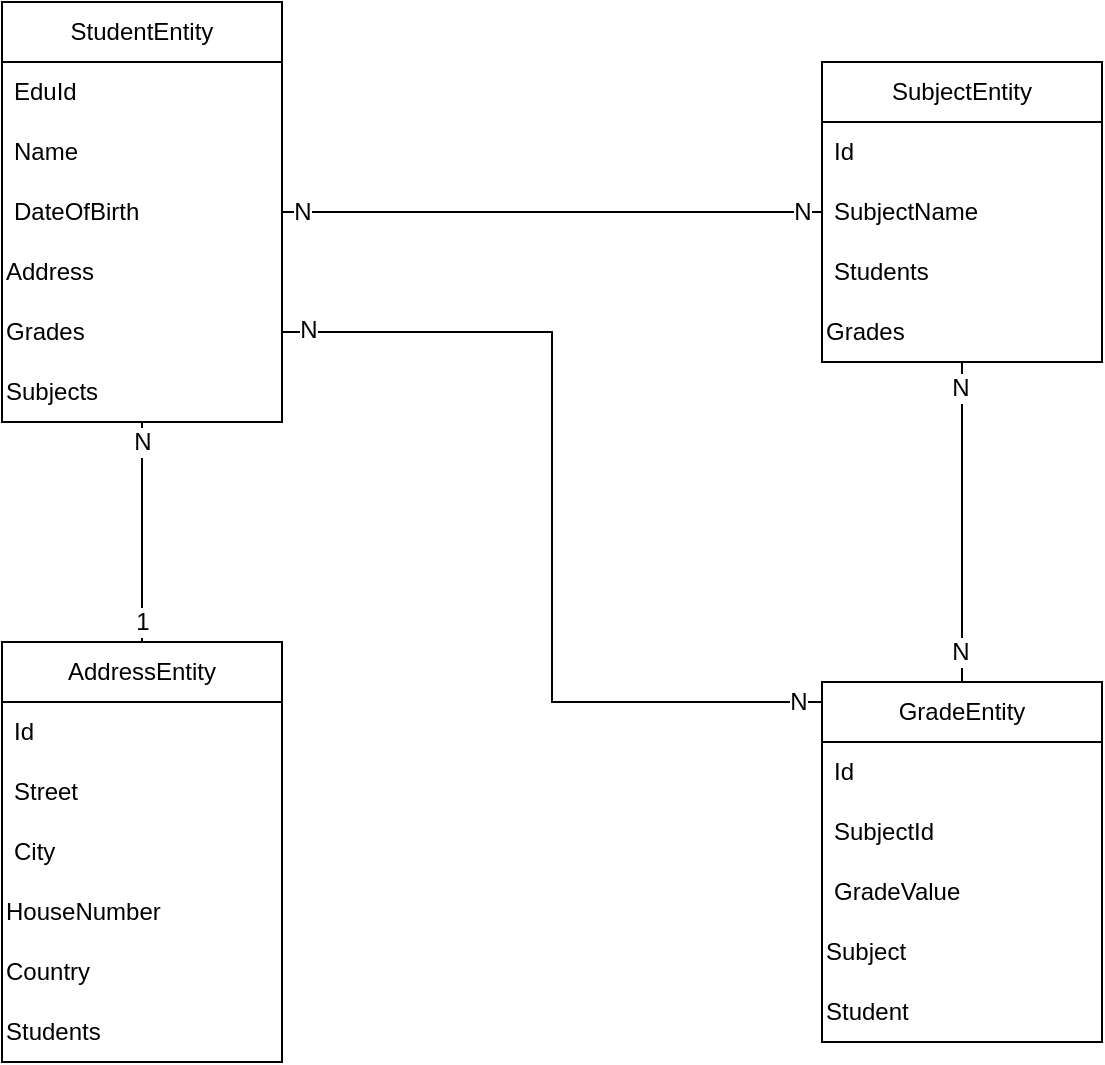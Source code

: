 <mxfile version="26.0.4">
  <diagram name="1 oldal" id="7hofR7cKz64PAnhXhXmz">
    <mxGraphModel dx="1393" dy="805" grid="1" gridSize="10" guides="1" tooltips="1" connect="1" arrows="1" fold="1" page="1" pageScale="1" pageWidth="827" pageHeight="1169" math="0" shadow="0">
      <root>
        <mxCell id="0" />
        <mxCell id="1" parent="0" />
        <mxCell id="QhJiTuoSOAiHCR8PdSNW-1" value="StudentEntity" style="swimlane;fontStyle=0;childLayout=stackLayout;horizontal=1;startSize=30;horizontalStack=0;resizeParent=1;resizeParentMax=0;resizeLast=0;collapsible=1;marginBottom=0;whiteSpace=wrap;html=1;" parent="1" vertex="1">
          <mxGeometry x="120" y="100" width="140" height="210" as="geometry" />
        </mxCell>
        <mxCell id="QhJiTuoSOAiHCR8PdSNW-2" value="EduId" style="text;strokeColor=none;fillColor=none;align=left;verticalAlign=middle;spacingLeft=4;spacingRight=4;overflow=hidden;points=[[0,0.5],[1,0.5]];portConstraint=eastwest;rotatable=0;whiteSpace=wrap;html=1;" parent="QhJiTuoSOAiHCR8PdSNW-1" vertex="1">
          <mxGeometry y="30" width="140" height="30" as="geometry" />
        </mxCell>
        <mxCell id="QhJiTuoSOAiHCR8PdSNW-3" value="Name" style="text;strokeColor=none;fillColor=none;align=left;verticalAlign=middle;spacingLeft=4;spacingRight=4;overflow=hidden;points=[[0,0.5],[1,0.5]];portConstraint=eastwest;rotatable=0;whiteSpace=wrap;html=1;" parent="QhJiTuoSOAiHCR8PdSNW-1" vertex="1">
          <mxGeometry y="60" width="140" height="30" as="geometry" />
        </mxCell>
        <mxCell id="QhJiTuoSOAiHCR8PdSNW-4" value="DateOfBirth" style="text;strokeColor=none;fillColor=none;align=left;verticalAlign=middle;spacingLeft=4;spacingRight=4;overflow=hidden;points=[[0,0.5],[1,0.5]];portConstraint=eastwest;rotatable=0;whiteSpace=wrap;html=1;" parent="QhJiTuoSOAiHCR8PdSNW-1" vertex="1">
          <mxGeometry y="90" width="140" height="30" as="geometry" />
        </mxCell>
        <mxCell id="SAx37Kzd4dIz1yl8l8S3-1" value="Address" style="text;html=1;align=left;verticalAlign=middle;whiteSpace=wrap;rounded=0;" parent="QhJiTuoSOAiHCR8PdSNW-1" vertex="1">
          <mxGeometry y="120" width="140" height="30" as="geometry" />
        </mxCell>
        <mxCell id="SAx37Kzd4dIz1yl8l8S3-2" value="Grades" style="text;html=1;align=left;verticalAlign=middle;whiteSpace=wrap;rounded=0;" parent="QhJiTuoSOAiHCR8PdSNW-1" vertex="1">
          <mxGeometry y="150" width="140" height="30" as="geometry" />
        </mxCell>
        <mxCell id="SAx37Kzd4dIz1yl8l8S3-3" value="Subjects" style="text;html=1;align=left;verticalAlign=middle;whiteSpace=wrap;rounded=0;" parent="QhJiTuoSOAiHCR8PdSNW-1" vertex="1">
          <mxGeometry y="180" width="140" height="30" as="geometry" />
        </mxCell>
        <mxCell id="zyBbYh9aLGvuMZSmmevP-1" style="edgeStyle=none;curved=1;rounded=0;orthogonalLoop=1;jettySize=auto;html=1;entryX=0.5;entryY=1;entryDx=0;entryDy=0;fontSize=12;startSize=8;endSize=8;endArrow=none;endFill=0;" edge="1" parent="1" source="SAx37Kzd4dIz1yl8l8S3-4" target="SAx37Kzd4dIz1yl8l8S3-3">
          <mxGeometry relative="1" as="geometry" />
        </mxCell>
        <mxCell id="zyBbYh9aLGvuMZSmmevP-4" value="1" style="edgeLabel;html=1;align=center;verticalAlign=middle;resizable=0;points=[];fontSize=12;" vertex="1" connectable="0" parent="zyBbYh9aLGvuMZSmmevP-1">
          <mxGeometry y="-2" relative="1" as="geometry">
            <mxPoint x="-2" y="45" as="offset" />
          </mxGeometry>
        </mxCell>
        <mxCell id="zyBbYh9aLGvuMZSmmevP-5" value="N" style="edgeLabel;html=1;align=center;verticalAlign=middle;resizable=0;points=[];fontSize=12;" vertex="1" connectable="0" parent="zyBbYh9aLGvuMZSmmevP-1">
          <mxGeometry x="-0.05" y="-4" relative="1" as="geometry">
            <mxPoint x="-4" y="-48" as="offset" />
          </mxGeometry>
        </mxCell>
        <mxCell id="SAx37Kzd4dIz1yl8l8S3-4" value="AddressEntity" style="swimlane;fontStyle=0;childLayout=stackLayout;horizontal=1;startSize=30;horizontalStack=0;resizeParent=1;resizeParentMax=0;resizeLast=0;collapsible=1;marginBottom=0;whiteSpace=wrap;html=1;" parent="1" vertex="1">
          <mxGeometry x="120" y="420" width="140" height="210" as="geometry" />
        </mxCell>
        <mxCell id="SAx37Kzd4dIz1yl8l8S3-5" value="Id" style="text;strokeColor=none;fillColor=none;align=left;verticalAlign=middle;spacingLeft=4;spacingRight=4;overflow=hidden;points=[[0,0.5],[1,0.5]];portConstraint=eastwest;rotatable=0;whiteSpace=wrap;html=1;" parent="SAx37Kzd4dIz1yl8l8S3-4" vertex="1">
          <mxGeometry y="30" width="140" height="30" as="geometry" />
        </mxCell>
        <mxCell id="SAx37Kzd4dIz1yl8l8S3-6" value="Street" style="text;strokeColor=none;fillColor=none;align=left;verticalAlign=middle;spacingLeft=4;spacingRight=4;overflow=hidden;points=[[0,0.5],[1,0.5]];portConstraint=eastwest;rotatable=0;whiteSpace=wrap;html=1;" parent="SAx37Kzd4dIz1yl8l8S3-4" vertex="1">
          <mxGeometry y="60" width="140" height="30" as="geometry" />
        </mxCell>
        <mxCell id="SAx37Kzd4dIz1yl8l8S3-7" value="City" style="text;strokeColor=none;fillColor=none;align=left;verticalAlign=middle;spacingLeft=4;spacingRight=4;overflow=hidden;points=[[0,0.5],[1,0.5]];portConstraint=eastwest;rotatable=0;whiteSpace=wrap;html=1;" parent="SAx37Kzd4dIz1yl8l8S3-4" vertex="1">
          <mxGeometry y="90" width="140" height="30" as="geometry" />
        </mxCell>
        <mxCell id="SAx37Kzd4dIz1yl8l8S3-8" value="HouseNumber" style="text;html=1;align=left;verticalAlign=middle;whiteSpace=wrap;rounded=0;" parent="SAx37Kzd4dIz1yl8l8S3-4" vertex="1">
          <mxGeometry y="120" width="140" height="30" as="geometry" />
        </mxCell>
        <mxCell id="SAx37Kzd4dIz1yl8l8S3-9" value="Country" style="text;html=1;align=left;verticalAlign=middle;whiteSpace=wrap;rounded=0;" parent="SAx37Kzd4dIz1yl8l8S3-4" vertex="1">
          <mxGeometry y="150" width="140" height="30" as="geometry" />
        </mxCell>
        <mxCell id="SAx37Kzd4dIz1yl8l8S3-10" value="Students" style="text;html=1;align=left;verticalAlign=middle;whiteSpace=wrap;rounded=0;" parent="SAx37Kzd4dIz1yl8l8S3-4" vertex="1">
          <mxGeometry y="180" width="140" height="30" as="geometry" />
        </mxCell>
        <mxCell id="zyBbYh9aLGvuMZSmmevP-8" style="edgeStyle=none;curved=1;rounded=0;orthogonalLoop=1;jettySize=auto;html=1;entryX=0.5;entryY=1;entryDx=0;entryDy=0;fontSize=12;startSize=8;endSize=8;endArrow=none;endFill=0;" edge="1" parent="1" source="SAx37Kzd4dIz1yl8l8S3-11" target="SAx37Kzd4dIz1yl8l8S3-21">
          <mxGeometry relative="1" as="geometry" />
        </mxCell>
        <mxCell id="zyBbYh9aLGvuMZSmmevP-11" value="N" style="edgeLabel;html=1;align=center;verticalAlign=middle;resizable=0;points=[];fontSize=12;" vertex="1" connectable="0" parent="zyBbYh9aLGvuMZSmmevP-8">
          <mxGeometry x="-0.812" y="1" relative="1" as="geometry">
            <mxPoint as="offset" />
          </mxGeometry>
        </mxCell>
        <mxCell id="zyBbYh9aLGvuMZSmmevP-12" value="N" style="edgeLabel;html=1;align=center;verticalAlign=middle;resizable=0;points=[];fontSize=12;" vertex="1" connectable="0" parent="zyBbYh9aLGvuMZSmmevP-8">
          <mxGeometry x="0.838" y="1" relative="1" as="geometry">
            <mxPoint as="offset" />
          </mxGeometry>
        </mxCell>
        <mxCell id="zyBbYh9aLGvuMZSmmevP-13" style="edgeStyle=orthogonalEdgeStyle;rounded=0;orthogonalLoop=1;jettySize=auto;html=1;entryX=1;entryY=0.5;entryDx=0;entryDy=0;fontSize=12;startSize=8;endSize=8;endArrow=none;endFill=0;" edge="1" parent="1" source="SAx37Kzd4dIz1yl8l8S3-11" target="SAx37Kzd4dIz1yl8l8S3-2">
          <mxGeometry relative="1" as="geometry">
            <Array as="points">
              <mxPoint x="395" y="450" />
              <mxPoint x="395" y="265" />
            </Array>
          </mxGeometry>
        </mxCell>
        <mxCell id="zyBbYh9aLGvuMZSmmevP-14" value="N" style="edgeLabel;html=1;align=center;verticalAlign=middle;resizable=0;points=[];fontSize=12;" vertex="1" connectable="0" parent="zyBbYh9aLGvuMZSmmevP-13">
          <mxGeometry x="-0.947" relative="1" as="geometry">
            <mxPoint as="offset" />
          </mxGeometry>
        </mxCell>
        <mxCell id="zyBbYh9aLGvuMZSmmevP-15" value="N" style="edgeLabel;html=1;align=center;verticalAlign=middle;resizable=0;points=[];fontSize=12;" vertex="1" connectable="0" parent="zyBbYh9aLGvuMZSmmevP-13">
          <mxGeometry x="0.943" y="-1" relative="1" as="geometry">
            <mxPoint as="offset" />
          </mxGeometry>
        </mxCell>
        <mxCell id="SAx37Kzd4dIz1yl8l8S3-11" value="GradeEntity" style="swimlane;fontStyle=0;childLayout=stackLayout;horizontal=1;startSize=30;horizontalStack=0;resizeParent=1;resizeParentMax=0;resizeLast=0;collapsible=1;marginBottom=0;whiteSpace=wrap;html=1;" parent="1" vertex="1">
          <mxGeometry x="530" y="440" width="140" height="180" as="geometry" />
        </mxCell>
        <mxCell id="SAx37Kzd4dIz1yl8l8S3-12" value="Id" style="text;strokeColor=none;fillColor=none;align=left;verticalAlign=middle;spacingLeft=4;spacingRight=4;overflow=hidden;points=[[0,0.5],[1,0.5]];portConstraint=eastwest;rotatable=0;whiteSpace=wrap;html=1;" parent="SAx37Kzd4dIz1yl8l8S3-11" vertex="1">
          <mxGeometry y="30" width="140" height="30" as="geometry" />
        </mxCell>
        <mxCell id="SAx37Kzd4dIz1yl8l8S3-13" value="SubjectId" style="text;strokeColor=none;fillColor=none;align=left;verticalAlign=middle;spacingLeft=4;spacingRight=4;overflow=hidden;points=[[0,0.5],[1,0.5]];portConstraint=eastwest;rotatable=0;whiteSpace=wrap;html=1;" parent="SAx37Kzd4dIz1yl8l8S3-11" vertex="1">
          <mxGeometry y="60" width="140" height="30" as="geometry" />
        </mxCell>
        <mxCell id="SAx37Kzd4dIz1yl8l8S3-14" value="GradeValue" style="text;strokeColor=none;fillColor=none;align=left;verticalAlign=middle;spacingLeft=4;spacingRight=4;overflow=hidden;points=[[0,0.5],[1,0.5]];portConstraint=eastwest;rotatable=0;whiteSpace=wrap;html=1;" parent="SAx37Kzd4dIz1yl8l8S3-11" vertex="1">
          <mxGeometry y="90" width="140" height="30" as="geometry" />
        </mxCell>
        <mxCell id="SAx37Kzd4dIz1yl8l8S3-15" value="Subject" style="text;html=1;align=left;verticalAlign=middle;whiteSpace=wrap;rounded=0;" parent="SAx37Kzd4dIz1yl8l8S3-11" vertex="1">
          <mxGeometry y="120" width="140" height="30" as="geometry" />
        </mxCell>
        <mxCell id="SAx37Kzd4dIz1yl8l8S3-16" value="Student" style="text;html=1;align=left;verticalAlign=middle;whiteSpace=wrap;rounded=0;" parent="SAx37Kzd4dIz1yl8l8S3-11" vertex="1">
          <mxGeometry y="150" width="140" height="30" as="geometry" />
        </mxCell>
        <mxCell id="SAx37Kzd4dIz1yl8l8S3-17" value="SubjectEntity" style="swimlane;fontStyle=0;childLayout=stackLayout;horizontal=1;startSize=30;horizontalStack=0;resizeParent=1;resizeParentMax=0;resizeLast=0;collapsible=1;marginBottom=0;whiteSpace=wrap;html=1;" parent="1" vertex="1">
          <mxGeometry x="530" y="130" width="140" height="150" as="geometry" />
        </mxCell>
        <mxCell id="SAx37Kzd4dIz1yl8l8S3-18" value="Id" style="text;strokeColor=none;fillColor=none;align=left;verticalAlign=middle;spacingLeft=4;spacingRight=4;overflow=hidden;points=[[0,0.5],[1,0.5]];portConstraint=eastwest;rotatable=0;whiteSpace=wrap;html=1;" parent="SAx37Kzd4dIz1yl8l8S3-17" vertex="1">
          <mxGeometry y="30" width="140" height="30" as="geometry" />
        </mxCell>
        <mxCell id="SAx37Kzd4dIz1yl8l8S3-19" value="SubjectName" style="text;strokeColor=none;fillColor=none;align=left;verticalAlign=middle;spacingLeft=4;spacingRight=4;overflow=hidden;points=[[0,0.5],[1,0.5]];portConstraint=eastwest;rotatable=0;whiteSpace=wrap;html=1;" parent="SAx37Kzd4dIz1yl8l8S3-17" vertex="1">
          <mxGeometry y="60" width="140" height="30" as="geometry" />
        </mxCell>
        <mxCell id="SAx37Kzd4dIz1yl8l8S3-20" value="Students" style="text;strokeColor=none;fillColor=none;align=left;verticalAlign=middle;spacingLeft=4;spacingRight=4;overflow=hidden;points=[[0,0.5],[1,0.5]];portConstraint=eastwest;rotatable=0;whiteSpace=wrap;html=1;" parent="SAx37Kzd4dIz1yl8l8S3-17" vertex="1">
          <mxGeometry y="90" width="140" height="30" as="geometry" />
        </mxCell>
        <mxCell id="SAx37Kzd4dIz1yl8l8S3-21" value="Grades" style="text;html=1;align=left;verticalAlign=middle;whiteSpace=wrap;rounded=0;" parent="SAx37Kzd4dIz1yl8l8S3-17" vertex="1">
          <mxGeometry y="120" width="140" height="30" as="geometry" />
        </mxCell>
        <mxCell id="SAx37Kzd4dIz1yl8l8S3-22" style="edgeStyle=orthogonalEdgeStyle;rounded=0;orthogonalLoop=1;jettySize=auto;html=1;entryX=0;entryY=0.5;entryDx=0;entryDy=0;endArrow=none;endFill=0;" parent="1" source="QhJiTuoSOAiHCR8PdSNW-4" target="SAx37Kzd4dIz1yl8l8S3-19" edge="1">
          <mxGeometry relative="1" as="geometry" />
        </mxCell>
        <mxCell id="zyBbYh9aLGvuMZSmmevP-6" value="N" style="edgeLabel;html=1;align=center;verticalAlign=middle;resizable=0;points=[];fontSize=12;" vertex="1" connectable="0" parent="SAx37Kzd4dIz1yl8l8S3-22">
          <mxGeometry x="0.193" y="2" relative="1" as="geometry">
            <mxPoint x="99" y="2" as="offset" />
          </mxGeometry>
        </mxCell>
        <mxCell id="zyBbYh9aLGvuMZSmmevP-7" value="N" style="edgeLabel;html=1;align=center;verticalAlign=middle;resizable=0;points=[];fontSize=12;" vertex="1" connectable="0" parent="SAx37Kzd4dIz1yl8l8S3-22">
          <mxGeometry x="-0.148" relative="1" as="geometry">
            <mxPoint x="-105" as="offset" />
          </mxGeometry>
        </mxCell>
      </root>
    </mxGraphModel>
  </diagram>
</mxfile>
